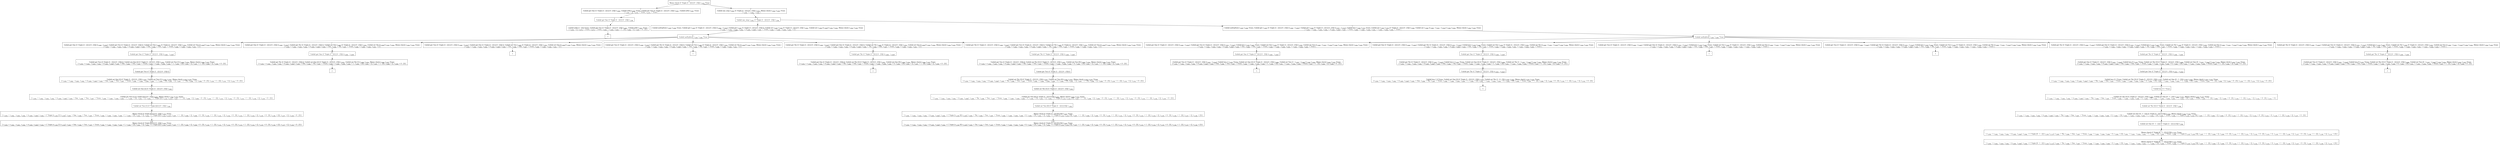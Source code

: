 digraph {
    graph [rankdir=TB
          ,bgcolor=transparent];
    node [shape=box
         ,fillcolor=white
         ,style=filled];
    0 [label=<O <BR/> Memo check (C Triple [1 : [2] [] 0 : [3]]) v<SUB>1050</SUB> Trueo>];
    1 [label=<C <BR/> Unfold get One (C Triple [1 : [2] [] 0 : [3]]) v<SUB>1080</SUB>, Unfold isNil v<SUB>1080</SUB> Trueo, Unfold get Two (C Triple [1 : [2] [] 0 : [3]]) v<SUB>1081</SUB>, Unfold isNil v<SUB>1081</SUB> Trueo <BR/>  [ v<SUB>1050</SUB> &rarr; [], v<SUB>1078</SUB> &rarr; Trueo, v<SUB>1079</SUB> &rarr; Trueo ] >];
    2 [label=<C <BR/> Unfold one_step v<SUB>1082</SUB> (C Triple [1 : [2] [] 0 : [3]]) v<SUB>1084</SUB>, Memo check v<SUB>1084</SUB> v<SUB>1083</SUB> Trueo <BR/>  [ v<SUB>1050</SUB> &rarr; v<SUB>1082</SUB> : v<SUB>1083</SUB> ] >];
    3 [label=<O <BR/> Unfold get One (C Triple [1 : [2] [] 0 : [3]]) v<SUB>1080</SUB>>];
    4 [label=<C <BR/> Unfold isNil (1 : [2]) Trueo, Unfold get Two (C Triple [1 : [2] [] 0 : [3]]) v<SUB>1081</SUB>, Unfold isNil v<SUB>1081</SUB> Trueo <BR/>  [ v<SUB>1050</SUB> &rarr; [], v<SUB>1078</SUB> &rarr; Trueo, v<SUB>1079</SUB> &rarr; Trueo, v<SUB>1080</SUB> &rarr; v<SUB>1085</SUB>, v<SUB>1085</SUB> &rarr; 1 : [2], v<SUB>1086</SUB> &rarr; [], v<SUB>1087</SUB> &rarr; 0 : [3] ] >];
    5 [label=<_|_>];
    6 [label=<O <BR/> Unfold one_step v<SUB>1082</SUB> (C Triple [1 : [2] [] 0 : [3]]) v<SUB>1084</SUB>>];
    7 [label=<C <BR/> Unfold notEqStick v<SUB>1085</SUB> v<SUB>1086</SUB> Trueo, Unfold get v<SUB>1085</SUB> (C Triple [1 : [2] [] 0 : [3]]) (v<SUB>1089</SUB> : v<SUB>1090</SUB>), Unfold get v<SUB>1086</SUB> (C Triple [1 : [2] [] 0 : [3]]) [], Unfold set v<SUB>1085</SUB> v<SUB>1090</SUB> (C Triple [1 : [2] [] 0 : [3]]) v<SUB>1092</SUB>, Unfold set v<SUB>1086</SUB> [v<SUB>1089</SUB>] v<SUB>1092</SUB> v<SUB>1084</SUB>, Memo check v<SUB>1084</SUB> v<SUB>1083</SUB> Trueo <BR/>  [ v<SUB>1050</SUB> &rarr; v<SUB>1082</SUB> : v<SUB>1083</SUB>, v<SUB>1082</SUB> &rarr; (v<SUB>1085</SUB>, v<SUB>1086</SUB>), v<SUB>1087</SUB> &rarr; Trueo, v<SUB>1088</SUB> &rarr; v<SUB>1089</SUB> : v<SUB>1090</SUB>, v<SUB>1091</SUB> &rarr; [] ] >];
    8 [label=<C <BR/> Unfold notEqStick v<SUB>1085</SUB> v<SUB>1086</SUB> Trueo, Unfold get v<SUB>1085</SUB> (C Triple [1 : [2] [] 0 : [3]]) (v<SUB>1089</SUB> : v<SUB>1090</SUB>), Unfold get v<SUB>1086</SUB> (C Triple [1 : [2] [] 0 : [3]]) (v<SUB>1093</SUB> : v<SUB>1094</SUB>), Unfold less v<SUB>1089</SUB> v<SUB>1093</SUB> Trueo, Unfold set v<SUB>1085</SUB> v<SUB>1090</SUB> (C Triple [1 : [2] [] 0 : [3]]) v<SUB>1096</SUB>, Unfold set v<SUB>1086</SUB> (v<SUB>1089</SUB> : v<SUB>1093</SUB> : v<SUB>1094</SUB>) v<SUB>1096</SUB> v<SUB>1084</SUB>, Memo check v<SUB>1084</SUB> v<SUB>1083</SUB> Trueo <BR/>  [ v<SUB>1050</SUB> &rarr; v<SUB>1082</SUB> : v<SUB>1083</SUB>, v<SUB>1082</SUB> &rarr; (v<SUB>1085</SUB>, v<SUB>1086</SUB>), v<SUB>1087</SUB> &rarr; Trueo, v<SUB>1088</SUB> &rarr; v<SUB>1089</SUB> : v<SUB>1090</SUB>, v<SUB>1091</SUB> &rarr; v<SUB>1093</SUB> : v<SUB>1094</SUB>, v<SUB>1095</SUB> &rarr; Trueo ] >];
    9 [label=<O <BR/> Unfold notEqStick v<SUB>1085</SUB> v<SUB>1086</SUB> Trueo>];
    10 [label=<C <BR/> Unfold get One (C Triple [1 : [2] [] 0 : [3]]) (v<SUB>1089</SUB> : v<SUB>1090</SUB>), Unfold get Two (C Triple [1 : [2] [] 0 : [3]]) [], Unfold set One v<SUB>1090</SUB> (C Triple [1 : [2] [] 0 : [3]]) v<SUB>1092</SUB>, Unfold set Two [v<SUB>1089</SUB>] v<SUB>1092</SUB> v<SUB>1084</SUB>, Memo check v<SUB>1084</SUB> v<SUB>1083</SUB> Trueo <BR/>  [ v<SUB>1050</SUB> &rarr; v<SUB>1082</SUB> : v<SUB>1083</SUB>, v<SUB>1082</SUB> &rarr; (v<SUB>1085</SUB>, v<SUB>1086</SUB>), v<SUB>1085</SUB> &rarr; One, v<SUB>1086</SUB> &rarr; Two, v<SUB>1087</SUB> &rarr; Trueo, v<SUB>1088</SUB> &rarr; v<SUB>1089</SUB> : v<SUB>1090</SUB>, v<SUB>1091</SUB> &rarr; [] ] >];
    11 [label=<C <BR/> Unfold get One (C Triple [1 : [2] [] 0 : [3]]) (v<SUB>1089</SUB> : v<SUB>1090</SUB>), Unfold get Thr (C Triple [1 : [2] [] 0 : [3]]) [], Unfold set One v<SUB>1090</SUB> (C Triple [1 : [2] [] 0 : [3]]) v<SUB>1092</SUB>, Unfold set Thr [v<SUB>1089</SUB>] v<SUB>1092</SUB> v<SUB>1084</SUB>, Memo check v<SUB>1084</SUB> v<SUB>1083</SUB> Trueo <BR/>  [ v<SUB>1050</SUB> &rarr; v<SUB>1082</SUB> : v<SUB>1083</SUB>, v<SUB>1082</SUB> &rarr; (v<SUB>1085</SUB>, v<SUB>1086</SUB>), v<SUB>1085</SUB> &rarr; One, v<SUB>1086</SUB> &rarr; Thr, v<SUB>1087</SUB> &rarr; Trueo, v<SUB>1088</SUB> &rarr; v<SUB>1089</SUB> : v<SUB>1090</SUB>, v<SUB>1091</SUB> &rarr; [] ] >];
    12 [label=<C <BR/> Unfold get Two (C Triple [1 : [2] [] 0 : [3]]) (v<SUB>1089</SUB> : v<SUB>1090</SUB>), Unfold get One (C Triple [1 : [2] [] 0 : [3]]) [], Unfold set Two v<SUB>1090</SUB> (C Triple [1 : [2] [] 0 : [3]]) v<SUB>1092</SUB>, Unfold set One [v<SUB>1089</SUB>] v<SUB>1092</SUB> v<SUB>1084</SUB>, Memo check v<SUB>1084</SUB> v<SUB>1083</SUB> Trueo <BR/>  [ v<SUB>1050</SUB> &rarr; v<SUB>1082</SUB> : v<SUB>1083</SUB>, v<SUB>1082</SUB> &rarr; (v<SUB>1085</SUB>, v<SUB>1086</SUB>), v<SUB>1085</SUB> &rarr; Two, v<SUB>1086</SUB> &rarr; One, v<SUB>1087</SUB> &rarr; Trueo, v<SUB>1088</SUB> &rarr; v<SUB>1089</SUB> : v<SUB>1090</SUB>, v<SUB>1091</SUB> &rarr; [] ] >];
    13 [label=<C <BR/> Unfold get Two (C Triple [1 : [2] [] 0 : [3]]) (v<SUB>1089</SUB> : v<SUB>1090</SUB>), Unfold get Thr (C Triple [1 : [2] [] 0 : [3]]) [], Unfold set Two v<SUB>1090</SUB> (C Triple [1 : [2] [] 0 : [3]]) v<SUB>1092</SUB>, Unfold set Thr [v<SUB>1089</SUB>] v<SUB>1092</SUB> v<SUB>1084</SUB>, Memo check v<SUB>1084</SUB> v<SUB>1083</SUB> Trueo <BR/>  [ v<SUB>1050</SUB> &rarr; v<SUB>1082</SUB> : v<SUB>1083</SUB>, v<SUB>1082</SUB> &rarr; (v<SUB>1085</SUB>, v<SUB>1086</SUB>), v<SUB>1085</SUB> &rarr; Two, v<SUB>1086</SUB> &rarr; Thr, v<SUB>1087</SUB> &rarr; Trueo, v<SUB>1088</SUB> &rarr; v<SUB>1089</SUB> : v<SUB>1090</SUB>, v<SUB>1091</SUB> &rarr; [] ] >];
    14 [label=<C <BR/> Unfold get Thr (C Triple [1 : [2] [] 0 : [3]]) (v<SUB>1089</SUB> : v<SUB>1090</SUB>), Unfold get One (C Triple [1 : [2] [] 0 : [3]]) [], Unfold set Thr v<SUB>1090</SUB> (C Triple [1 : [2] [] 0 : [3]]) v<SUB>1092</SUB>, Unfold set One [v<SUB>1089</SUB>] v<SUB>1092</SUB> v<SUB>1084</SUB>, Memo check v<SUB>1084</SUB> v<SUB>1083</SUB> Trueo <BR/>  [ v<SUB>1050</SUB> &rarr; v<SUB>1082</SUB> : v<SUB>1083</SUB>, v<SUB>1082</SUB> &rarr; (v<SUB>1085</SUB>, v<SUB>1086</SUB>), v<SUB>1085</SUB> &rarr; Thr, v<SUB>1086</SUB> &rarr; One, v<SUB>1087</SUB> &rarr; Trueo, v<SUB>1088</SUB> &rarr; v<SUB>1089</SUB> : v<SUB>1090</SUB>, v<SUB>1091</SUB> &rarr; [] ] >];
    15 [label=<C <BR/> Unfold get Thr (C Triple [1 : [2] [] 0 : [3]]) (v<SUB>1089</SUB> : v<SUB>1090</SUB>), Unfold get Two (C Triple [1 : [2] [] 0 : [3]]) [], Unfold set Thr v<SUB>1090</SUB> (C Triple [1 : [2] [] 0 : [3]]) v<SUB>1092</SUB>, Unfold set Two [v<SUB>1089</SUB>] v<SUB>1092</SUB> v<SUB>1084</SUB>, Memo check v<SUB>1084</SUB> v<SUB>1083</SUB> Trueo <BR/>  [ v<SUB>1050</SUB> &rarr; v<SUB>1082</SUB> : v<SUB>1083</SUB>, v<SUB>1082</SUB> &rarr; (v<SUB>1085</SUB>, v<SUB>1086</SUB>), v<SUB>1085</SUB> &rarr; Thr, v<SUB>1086</SUB> &rarr; Two, v<SUB>1087</SUB> &rarr; Trueo, v<SUB>1088</SUB> &rarr; v<SUB>1089</SUB> : v<SUB>1090</SUB>, v<SUB>1091</SUB> &rarr; [] ] >];
    16 [label=<O <BR/> Unfold get One (C Triple [1 : [2] [] 0 : [3]]) (v<SUB>1089</SUB> : v<SUB>1090</SUB>)>];
    17 [label=<C <BR/> Unfold get Two (C Triple [1 : [2] [] 0 : [3]]) [], Unfold set One [2] (C Triple [1 : [2] [] 0 : [3]]) v<SUB>1092</SUB>, Unfold set Two [1] v<SUB>1092</SUB> v<SUB>1084</SUB>, Memo check v<SUB>1084</SUB> v<SUB>1083</SUB> Trueo <BR/>  [ v<SUB>1050</SUB> &rarr; v<SUB>1082</SUB> : v<SUB>1083</SUB>, v<SUB>1082</SUB> &rarr; (v<SUB>1085</SUB>, v<SUB>1086</SUB>), v<SUB>1085</SUB> &rarr; One, v<SUB>1086</SUB> &rarr; Two, v<SUB>1087</SUB> &rarr; Trueo, v<SUB>1088</SUB> &rarr; v<SUB>1089</SUB> : v<SUB>1090</SUB>, v<SUB>1089</SUB> &rarr; 1, v<SUB>1090</SUB> &rarr; [2], v<SUB>1091</SUB> &rarr; [], v<SUB>1097</SUB> &rarr; 1 : [2], v<SUB>1098</SUB> &rarr; [], v<SUB>1099</SUB> &rarr; 0 : [3] ] >];
    18 [label=<O <BR/> Unfold get Two (C Triple [1 : [2] [] 0 : [3]]) []>];
    19 [label=<C <BR/> Unfold set One [2] (C Triple [1 : [2] [] 0 : [3]]) v<SUB>1092</SUB>, Unfold set Two [1] v<SUB>1092</SUB> v<SUB>1084</SUB>, Memo check v<SUB>1084</SUB> v<SUB>1083</SUB> Trueo <BR/>  [ v<SUB>1050</SUB> &rarr; v<SUB>1082</SUB> : v<SUB>1083</SUB>, v<SUB>1082</SUB> &rarr; (v<SUB>1085</SUB>, v<SUB>1086</SUB>), v<SUB>1085</SUB> &rarr; One, v<SUB>1086</SUB> &rarr; Two, v<SUB>1087</SUB> &rarr; Trueo, v<SUB>1088</SUB> &rarr; v<SUB>1089</SUB> : v<SUB>1090</SUB>, v<SUB>1089</SUB> &rarr; 1, v<SUB>1090</SUB> &rarr; [2], v<SUB>1091</SUB> &rarr; [], v<SUB>1097</SUB> &rarr; 1 : [2], v<SUB>1098</SUB> &rarr; [], v<SUB>1099</SUB> &rarr; 0 : [3], v<SUB>1100</SUB> &rarr; 1 : [2], v<SUB>1101</SUB> &rarr; [], v<SUB>1102</SUB> &rarr; 0 : [3] ] >];
    20 [label=<O <BR/> Unfold set One [2] (C Triple [1 : [2] [] 0 : [3]]) v<SUB>1092</SUB>>];
    21 [label=<C <BR/> Unfold set Two [1] (C Triple [[2] [] 0 : [3]]) v<SUB>1084</SUB>, Memo check v<SUB>1084</SUB> v<SUB>1083</SUB> Trueo <BR/>  [ v<SUB>1050</SUB> &rarr; v<SUB>1082</SUB> : v<SUB>1083</SUB>, v<SUB>1082</SUB> &rarr; (v<SUB>1085</SUB>, v<SUB>1086</SUB>), v<SUB>1085</SUB> &rarr; One, v<SUB>1086</SUB> &rarr; Two, v<SUB>1087</SUB> &rarr; Trueo, v<SUB>1088</SUB> &rarr; v<SUB>1089</SUB> : v<SUB>1090</SUB>, v<SUB>1089</SUB> &rarr; 1, v<SUB>1090</SUB> &rarr; [2], v<SUB>1091</SUB> &rarr; [], v<SUB>1092</SUB> &rarr; C Triple [[2] v<SUB>1104</SUB> v<SUB>1105</SUB>], v<SUB>1097</SUB> &rarr; 1 : [2], v<SUB>1098</SUB> &rarr; [], v<SUB>1099</SUB> &rarr; 0 : [3], v<SUB>1100</SUB> &rarr; 1 : [2], v<SUB>1101</SUB> &rarr; [], v<SUB>1102</SUB> &rarr; 0 : [3], v<SUB>1103</SUB> &rarr; 1 : [2], v<SUB>1104</SUB> &rarr; [], v<SUB>1105</SUB> &rarr; 0 : [3] ] >];
    22 [label=<O <BR/> Unfold set Two [1] (C Triple [[2] [] 0 : [3]]) v<SUB>1084</SUB>>];
    23 [label=<C <BR/> Memo check (C Triple [[2] [1] 0 : [3]]) v<SUB>1083</SUB> Trueo <BR/>  [ v<SUB>1050</SUB> &rarr; v<SUB>1082</SUB> : v<SUB>1083</SUB>, v<SUB>1082</SUB> &rarr; (v<SUB>1085</SUB>, v<SUB>1086</SUB>), v<SUB>1084</SUB> &rarr; C Triple [v<SUB>1106</SUB> [1] v<SUB>1108</SUB>], v<SUB>1085</SUB> &rarr; One, v<SUB>1086</SUB> &rarr; Two, v<SUB>1087</SUB> &rarr; Trueo, v<SUB>1088</SUB> &rarr; v<SUB>1089</SUB> : v<SUB>1090</SUB>, v<SUB>1089</SUB> &rarr; 1, v<SUB>1090</SUB> &rarr; [2], v<SUB>1091</SUB> &rarr; [], v<SUB>1092</SUB> &rarr; C Triple [[2] v<SUB>1104</SUB> v<SUB>1105</SUB>], v<SUB>1097</SUB> &rarr; 1 : [2], v<SUB>1098</SUB> &rarr; [], v<SUB>1099</SUB> &rarr; 0 : [3], v<SUB>1100</SUB> &rarr; 1 : [2], v<SUB>1101</SUB> &rarr; [], v<SUB>1102</SUB> &rarr; 0 : [3], v<SUB>1103</SUB> &rarr; 1 : [2], v<SUB>1104</SUB> &rarr; [], v<SUB>1105</SUB> &rarr; 0 : [3], v<SUB>1106</SUB> &rarr; [2], v<SUB>1107</SUB> &rarr; [], v<SUB>1108</SUB> &rarr; 0 : [3] ] >];
    24 [label=<Leaf <BR/> Memo check (C Triple [[2] [1] 0 : [3]]) v<SUB>1083</SUB> Trueo <BR/>  [ v<SUB>1050</SUB> &rarr; v<SUB>1082</SUB> : v<SUB>1083</SUB>, v<SUB>1082</SUB> &rarr; (v<SUB>1085</SUB>, v<SUB>1086</SUB>), v<SUB>1084</SUB> &rarr; C Triple [v<SUB>1106</SUB> [1] v<SUB>1108</SUB>], v<SUB>1085</SUB> &rarr; One, v<SUB>1086</SUB> &rarr; Two, v<SUB>1087</SUB> &rarr; Trueo, v<SUB>1088</SUB> &rarr; v<SUB>1089</SUB> : v<SUB>1090</SUB>, v<SUB>1089</SUB> &rarr; 1, v<SUB>1090</SUB> &rarr; [2], v<SUB>1091</SUB> &rarr; [], v<SUB>1092</SUB> &rarr; C Triple [[2] v<SUB>1104</SUB> v<SUB>1105</SUB>], v<SUB>1097</SUB> &rarr; 1 : [2], v<SUB>1098</SUB> &rarr; [], v<SUB>1099</SUB> &rarr; 0 : [3], v<SUB>1100</SUB> &rarr; 1 : [2], v<SUB>1101</SUB> &rarr; [], v<SUB>1102</SUB> &rarr; 0 : [3], v<SUB>1103</SUB> &rarr; 1 : [2], v<SUB>1104</SUB> &rarr; [], v<SUB>1105</SUB> &rarr; 0 : [3], v<SUB>1106</SUB> &rarr; [2], v<SUB>1107</SUB> &rarr; [], v<SUB>1108</SUB> &rarr; 0 : [3] ] >];
    25 [label=<O <BR/> Unfold get One (C Triple [1 : [2] [] 0 : [3]]) (v<SUB>1089</SUB> : v<SUB>1090</SUB>)>];
    26 [label=<C <BR/> Unfold get Thr (C Triple [1 : [2] [] 0 : [3]]) [], Unfold set One [2] (C Triple [1 : [2] [] 0 : [3]]) v<SUB>1092</SUB>, Unfold set Thr [1] v<SUB>1092</SUB> v<SUB>1084</SUB>, Memo check v<SUB>1084</SUB> v<SUB>1083</SUB> Trueo <BR/>  [ v<SUB>1050</SUB> &rarr; v<SUB>1082</SUB> : v<SUB>1083</SUB>, v<SUB>1082</SUB> &rarr; (v<SUB>1085</SUB>, v<SUB>1086</SUB>), v<SUB>1085</SUB> &rarr; One, v<SUB>1086</SUB> &rarr; Thr, v<SUB>1087</SUB> &rarr; Trueo, v<SUB>1088</SUB> &rarr; v<SUB>1089</SUB> : v<SUB>1090</SUB>, v<SUB>1089</SUB> &rarr; 1, v<SUB>1090</SUB> &rarr; [2], v<SUB>1091</SUB> &rarr; [], v<SUB>1097</SUB> &rarr; 1 : [2], v<SUB>1098</SUB> &rarr; [], v<SUB>1099</SUB> &rarr; 0 : [3] ] >];
    27 [label=<_|_>];
    28 [label=<_|_>];
    29 [label=<_|_>];
    30 [label=<O <BR/> Unfold get Thr (C Triple [1 : [2] [] 0 : [3]]) (v<SUB>1089</SUB> : v<SUB>1090</SUB>)>];
    31 [label=<C <BR/> Unfold get One (C Triple [1 : [2] [] 0 : [3]]) [], Unfold set Thr [3] (C Triple [1 : [2] [] 0 : [3]]) v<SUB>1092</SUB>, Unfold set One [0] v<SUB>1092</SUB> v<SUB>1084</SUB>, Memo check v<SUB>1084</SUB> v<SUB>1083</SUB> Trueo <BR/>  [ v<SUB>1050</SUB> &rarr; v<SUB>1082</SUB> : v<SUB>1083</SUB>, v<SUB>1082</SUB> &rarr; (v<SUB>1085</SUB>, v<SUB>1086</SUB>), v<SUB>1085</SUB> &rarr; Thr, v<SUB>1086</SUB> &rarr; One, v<SUB>1087</SUB> &rarr; Trueo, v<SUB>1088</SUB> &rarr; v<SUB>1089</SUB> : v<SUB>1090</SUB>, v<SUB>1089</SUB> &rarr; 0, v<SUB>1090</SUB> &rarr; [3], v<SUB>1091</SUB> &rarr; [], v<SUB>1097</SUB> &rarr; 1 : [2], v<SUB>1098</SUB> &rarr; [], v<SUB>1099</SUB> &rarr; 0 : [3] ] >];
    32 [label=<_|_>];
    33 [label=<O <BR/> Unfold get Thr (C Triple [1 : [2] [] 0 : [3]]) (v<SUB>1089</SUB> : v<SUB>1090</SUB>)>];
    34 [label=<C <BR/> Unfold get Two (C Triple [1 : [2] [] 0 : [3]]) [], Unfold set Thr [3] (C Triple [1 : [2] [] 0 : [3]]) v<SUB>1092</SUB>, Unfold set Two [0] v<SUB>1092</SUB> v<SUB>1084</SUB>, Memo check v<SUB>1084</SUB> v<SUB>1083</SUB> Trueo <BR/>  [ v<SUB>1050</SUB> &rarr; v<SUB>1082</SUB> : v<SUB>1083</SUB>, v<SUB>1082</SUB> &rarr; (v<SUB>1085</SUB>, v<SUB>1086</SUB>), v<SUB>1085</SUB> &rarr; Thr, v<SUB>1086</SUB> &rarr; Two, v<SUB>1087</SUB> &rarr; Trueo, v<SUB>1088</SUB> &rarr; v<SUB>1089</SUB> : v<SUB>1090</SUB>, v<SUB>1089</SUB> &rarr; 0, v<SUB>1090</SUB> &rarr; [3], v<SUB>1091</SUB> &rarr; [], v<SUB>1097</SUB> &rarr; 1 : [2], v<SUB>1098</SUB> &rarr; [], v<SUB>1099</SUB> &rarr; 0 : [3] ] >];
    35 [label=<O <BR/> Unfold get Two (C Triple [1 : [2] [] 0 : [3]]) []>];
    36 [label=<C <BR/> Unfold set Thr [3] (C Triple [1 : [2] [] 0 : [3]]) v<SUB>1092</SUB>, Unfold set Two [0] v<SUB>1092</SUB> v<SUB>1084</SUB>, Memo check v<SUB>1084</SUB> v<SUB>1083</SUB> Trueo <BR/>  [ v<SUB>1050</SUB> &rarr; v<SUB>1082</SUB> : v<SUB>1083</SUB>, v<SUB>1082</SUB> &rarr; (v<SUB>1085</SUB>, v<SUB>1086</SUB>), v<SUB>1085</SUB> &rarr; Thr, v<SUB>1086</SUB> &rarr; Two, v<SUB>1087</SUB> &rarr; Trueo, v<SUB>1088</SUB> &rarr; v<SUB>1089</SUB> : v<SUB>1090</SUB>, v<SUB>1089</SUB> &rarr; 0, v<SUB>1090</SUB> &rarr; [3], v<SUB>1091</SUB> &rarr; [], v<SUB>1097</SUB> &rarr; 1 : [2], v<SUB>1098</SUB> &rarr; [], v<SUB>1099</SUB> &rarr; 0 : [3], v<SUB>1100</SUB> &rarr; 1 : [2], v<SUB>1101</SUB> &rarr; [], v<SUB>1102</SUB> &rarr; 0 : [3] ] >];
    37 [label=<O <BR/> Unfold set Thr [3] (C Triple [1 : [2] [] 0 : [3]]) v<SUB>1092</SUB>>];
    38 [label=<C <BR/> Unfold set Two [0] (C Triple [1 : [2] [] [3]]) v<SUB>1084</SUB>, Memo check v<SUB>1084</SUB> v<SUB>1083</SUB> Trueo <BR/>  [ v<SUB>1050</SUB> &rarr; v<SUB>1082</SUB> : v<SUB>1083</SUB>, v<SUB>1082</SUB> &rarr; (v<SUB>1085</SUB>, v<SUB>1086</SUB>), v<SUB>1085</SUB> &rarr; Thr, v<SUB>1086</SUB> &rarr; Two, v<SUB>1087</SUB> &rarr; Trueo, v<SUB>1088</SUB> &rarr; v<SUB>1089</SUB> : v<SUB>1090</SUB>, v<SUB>1089</SUB> &rarr; 0, v<SUB>1090</SUB> &rarr; [3], v<SUB>1091</SUB> &rarr; [], v<SUB>1092</SUB> &rarr; C Triple [v<SUB>1103</SUB> v<SUB>1104</SUB> [3]], v<SUB>1097</SUB> &rarr; 1 : [2], v<SUB>1098</SUB> &rarr; [], v<SUB>1099</SUB> &rarr; 0 : [3], v<SUB>1100</SUB> &rarr; 1 : [2], v<SUB>1101</SUB> &rarr; [], v<SUB>1102</SUB> &rarr; 0 : [3], v<SUB>1103</SUB> &rarr; 1 : [2], v<SUB>1104</SUB> &rarr; [], v<SUB>1105</SUB> &rarr; 0 : [3] ] >];
    39 [label=<O <BR/> Unfold set Two [0] (C Triple [1 : [2] [] [3]]) v<SUB>1084</SUB>>];
    40 [label=<C <BR/> Memo check (C Triple [1 : [2] [0] [3]]) v<SUB>1083</SUB> Trueo <BR/>  [ v<SUB>1050</SUB> &rarr; v<SUB>1082</SUB> : v<SUB>1083</SUB>, v<SUB>1082</SUB> &rarr; (v<SUB>1085</SUB>, v<SUB>1086</SUB>), v<SUB>1084</SUB> &rarr; C Triple [v<SUB>1106</SUB> [0] v<SUB>1108</SUB>], v<SUB>1085</SUB> &rarr; Thr, v<SUB>1086</SUB> &rarr; Two, v<SUB>1087</SUB> &rarr; Trueo, v<SUB>1088</SUB> &rarr; v<SUB>1089</SUB> : v<SUB>1090</SUB>, v<SUB>1089</SUB> &rarr; 0, v<SUB>1090</SUB> &rarr; [3], v<SUB>1091</SUB> &rarr; [], v<SUB>1092</SUB> &rarr; C Triple [v<SUB>1103</SUB> v<SUB>1104</SUB> [3]], v<SUB>1097</SUB> &rarr; 1 : [2], v<SUB>1098</SUB> &rarr; [], v<SUB>1099</SUB> &rarr; 0 : [3], v<SUB>1100</SUB> &rarr; 1 : [2], v<SUB>1101</SUB> &rarr; [], v<SUB>1102</SUB> &rarr; 0 : [3], v<SUB>1103</SUB> &rarr; 1 : [2], v<SUB>1104</SUB> &rarr; [], v<SUB>1105</SUB> &rarr; 0 : [3], v<SUB>1106</SUB> &rarr; 1 : [2], v<SUB>1107</SUB> &rarr; [], v<SUB>1108</SUB> &rarr; [3] ] >];
    41 [label=<Leaf <BR/> Memo check (C Triple [1 : [2] [0] [3]]) v<SUB>1083</SUB> Trueo <BR/>  [ v<SUB>1050</SUB> &rarr; v<SUB>1082</SUB> : v<SUB>1083</SUB>, v<SUB>1082</SUB> &rarr; (v<SUB>1085</SUB>, v<SUB>1086</SUB>), v<SUB>1084</SUB> &rarr; C Triple [v<SUB>1106</SUB> [0] v<SUB>1108</SUB>], v<SUB>1085</SUB> &rarr; Thr, v<SUB>1086</SUB> &rarr; Two, v<SUB>1087</SUB> &rarr; Trueo, v<SUB>1088</SUB> &rarr; v<SUB>1089</SUB> : v<SUB>1090</SUB>, v<SUB>1089</SUB> &rarr; 0, v<SUB>1090</SUB> &rarr; [3], v<SUB>1091</SUB> &rarr; [], v<SUB>1092</SUB> &rarr; C Triple [v<SUB>1103</SUB> v<SUB>1104</SUB> [3]], v<SUB>1097</SUB> &rarr; 1 : [2], v<SUB>1098</SUB> &rarr; [], v<SUB>1099</SUB> &rarr; 0 : [3], v<SUB>1100</SUB> &rarr; 1 : [2], v<SUB>1101</SUB> &rarr; [], v<SUB>1102</SUB> &rarr; 0 : [3], v<SUB>1103</SUB> &rarr; 1 : [2], v<SUB>1104</SUB> &rarr; [], v<SUB>1105</SUB> &rarr; 0 : [3], v<SUB>1106</SUB> &rarr; 1 : [2], v<SUB>1107</SUB> &rarr; [], v<SUB>1108</SUB> &rarr; [3] ] >];
    42 [label=<O <BR/> Unfold notEqStick v<SUB>1085</SUB> v<SUB>1086</SUB> Trueo>];
    43 [label=<C <BR/> Unfold get One (C Triple [1 : [2] [] 0 : [3]]) (v<SUB>1089</SUB> : v<SUB>1090</SUB>), Unfold get Two (C Triple [1 : [2] [] 0 : [3]]) (v<SUB>1093</SUB> : v<SUB>1094</SUB>), Unfold less v<SUB>1089</SUB> v<SUB>1093</SUB> Trueo, Unfold set One v<SUB>1090</SUB> (C Triple [1 : [2] [] 0 : [3]]) v<SUB>1096</SUB>, Unfold set Two (v<SUB>1089</SUB> : v<SUB>1093</SUB> : v<SUB>1094</SUB>) v<SUB>1096</SUB> v<SUB>1084</SUB>, Memo check v<SUB>1084</SUB> v<SUB>1083</SUB> Trueo <BR/>  [ v<SUB>1050</SUB> &rarr; v<SUB>1082</SUB> : v<SUB>1083</SUB>, v<SUB>1082</SUB> &rarr; (v<SUB>1085</SUB>, v<SUB>1086</SUB>), v<SUB>1085</SUB> &rarr; One, v<SUB>1086</SUB> &rarr; Two, v<SUB>1087</SUB> &rarr; Trueo, v<SUB>1088</SUB> &rarr; v<SUB>1089</SUB> : v<SUB>1090</SUB>, v<SUB>1091</SUB> &rarr; v<SUB>1093</SUB> : v<SUB>1094</SUB>, v<SUB>1095</SUB> &rarr; Trueo ] >];
    44 [label=<C <BR/> Unfold get One (C Triple [1 : [2] [] 0 : [3]]) (v<SUB>1089</SUB> : v<SUB>1090</SUB>), Unfold get Thr (C Triple [1 : [2] [] 0 : [3]]) (v<SUB>1093</SUB> : v<SUB>1094</SUB>), Unfold less v<SUB>1089</SUB> v<SUB>1093</SUB> Trueo, Unfold set One v<SUB>1090</SUB> (C Triple [1 : [2] [] 0 : [3]]) v<SUB>1096</SUB>, Unfold set Thr (v<SUB>1089</SUB> : v<SUB>1093</SUB> : v<SUB>1094</SUB>) v<SUB>1096</SUB> v<SUB>1084</SUB>, Memo check v<SUB>1084</SUB> v<SUB>1083</SUB> Trueo <BR/>  [ v<SUB>1050</SUB> &rarr; v<SUB>1082</SUB> : v<SUB>1083</SUB>, v<SUB>1082</SUB> &rarr; (v<SUB>1085</SUB>, v<SUB>1086</SUB>), v<SUB>1085</SUB> &rarr; One, v<SUB>1086</SUB> &rarr; Thr, v<SUB>1087</SUB> &rarr; Trueo, v<SUB>1088</SUB> &rarr; v<SUB>1089</SUB> : v<SUB>1090</SUB>, v<SUB>1091</SUB> &rarr; v<SUB>1093</SUB> : v<SUB>1094</SUB>, v<SUB>1095</SUB> &rarr; Trueo ] >];
    45 [label=<C <BR/> Unfold get Two (C Triple [1 : [2] [] 0 : [3]]) (v<SUB>1089</SUB> : v<SUB>1090</SUB>), Unfold get One (C Triple [1 : [2] [] 0 : [3]]) (v<SUB>1093</SUB> : v<SUB>1094</SUB>), Unfold less v<SUB>1089</SUB> v<SUB>1093</SUB> Trueo, Unfold set Two v<SUB>1090</SUB> (C Triple [1 : [2] [] 0 : [3]]) v<SUB>1096</SUB>, Unfold set One (v<SUB>1089</SUB> : v<SUB>1093</SUB> : v<SUB>1094</SUB>) v<SUB>1096</SUB> v<SUB>1084</SUB>, Memo check v<SUB>1084</SUB> v<SUB>1083</SUB> Trueo <BR/>  [ v<SUB>1050</SUB> &rarr; v<SUB>1082</SUB> : v<SUB>1083</SUB>, v<SUB>1082</SUB> &rarr; (v<SUB>1085</SUB>, v<SUB>1086</SUB>), v<SUB>1085</SUB> &rarr; Two, v<SUB>1086</SUB> &rarr; One, v<SUB>1087</SUB> &rarr; Trueo, v<SUB>1088</SUB> &rarr; v<SUB>1089</SUB> : v<SUB>1090</SUB>, v<SUB>1091</SUB> &rarr; v<SUB>1093</SUB> : v<SUB>1094</SUB>, v<SUB>1095</SUB> &rarr; Trueo ] >];
    46 [label=<C <BR/> Unfold get Two (C Triple [1 : [2] [] 0 : [3]]) (v<SUB>1089</SUB> : v<SUB>1090</SUB>), Unfold get Thr (C Triple [1 : [2] [] 0 : [3]]) (v<SUB>1093</SUB> : v<SUB>1094</SUB>), Unfold less v<SUB>1089</SUB> v<SUB>1093</SUB> Trueo, Unfold set Two v<SUB>1090</SUB> (C Triple [1 : [2] [] 0 : [3]]) v<SUB>1096</SUB>, Unfold set Thr (v<SUB>1089</SUB> : v<SUB>1093</SUB> : v<SUB>1094</SUB>) v<SUB>1096</SUB> v<SUB>1084</SUB>, Memo check v<SUB>1084</SUB> v<SUB>1083</SUB> Trueo <BR/>  [ v<SUB>1050</SUB> &rarr; v<SUB>1082</SUB> : v<SUB>1083</SUB>, v<SUB>1082</SUB> &rarr; (v<SUB>1085</SUB>, v<SUB>1086</SUB>), v<SUB>1085</SUB> &rarr; Two, v<SUB>1086</SUB> &rarr; Thr, v<SUB>1087</SUB> &rarr; Trueo, v<SUB>1088</SUB> &rarr; v<SUB>1089</SUB> : v<SUB>1090</SUB>, v<SUB>1091</SUB> &rarr; v<SUB>1093</SUB> : v<SUB>1094</SUB>, v<SUB>1095</SUB> &rarr; Trueo ] >];
    47 [label=<C <BR/> Unfold get Thr (C Triple [1 : [2] [] 0 : [3]]) (v<SUB>1089</SUB> : v<SUB>1090</SUB>), Unfold get One (C Triple [1 : [2] [] 0 : [3]]) (v<SUB>1093</SUB> : v<SUB>1094</SUB>), Unfold less v<SUB>1089</SUB> v<SUB>1093</SUB> Trueo, Unfold set Thr v<SUB>1090</SUB> (C Triple [1 : [2] [] 0 : [3]]) v<SUB>1096</SUB>, Unfold set One (v<SUB>1089</SUB> : v<SUB>1093</SUB> : v<SUB>1094</SUB>) v<SUB>1096</SUB> v<SUB>1084</SUB>, Memo check v<SUB>1084</SUB> v<SUB>1083</SUB> Trueo <BR/>  [ v<SUB>1050</SUB> &rarr; v<SUB>1082</SUB> : v<SUB>1083</SUB>, v<SUB>1082</SUB> &rarr; (v<SUB>1085</SUB>, v<SUB>1086</SUB>), v<SUB>1085</SUB> &rarr; Thr, v<SUB>1086</SUB> &rarr; One, v<SUB>1087</SUB> &rarr; Trueo, v<SUB>1088</SUB> &rarr; v<SUB>1089</SUB> : v<SUB>1090</SUB>, v<SUB>1091</SUB> &rarr; v<SUB>1093</SUB> : v<SUB>1094</SUB>, v<SUB>1095</SUB> &rarr; Trueo ] >];
    48 [label=<C <BR/> Unfold get Thr (C Triple [1 : [2] [] 0 : [3]]) (v<SUB>1089</SUB> : v<SUB>1090</SUB>), Unfold get Two (C Triple [1 : [2] [] 0 : [3]]) (v<SUB>1093</SUB> : v<SUB>1094</SUB>), Unfold less v<SUB>1089</SUB> v<SUB>1093</SUB> Trueo, Unfold set Thr v<SUB>1090</SUB> (C Triple [1 : [2] [] 0 : [3]]) v<SUB>1096</SUB>, Unfold set Two (v<SUB>1089</SUB> : v<SUB>1093</SUB> : v<SUB>1094</SUB>) v<SUB>1096</SUB> v<SUB>1084</SUB>, Memo check v<SUB>1084</SUB> v<SUB>1083</SUB> Trueo <BR/>  [ v<SUB>1050</SUB> &rarr; v<SUB>1082</SUB> : v<SUB>1083</SUB>, v<SUB>1082</SUB> &rarr; (v<SUB>1085</SUB>, v<SUB>1086</SUB>), v<SUB>1085</SUB> &rarr; Thr, v<SUB>1086</SUB> &rarr; Two, v<SUB>1087</SUB> &rarr; Trueo, v<SUB>1088</SUB> &rarr; v<SUB>1089</SUB> : v<SUB>1090</SUB>, v<SUB>1091</SUB> &rarr; v<SUB>1093</SUB> : v<SUB>1094</SUB>, v<SUB>1095</SUB> &rarr; Trueo ] >];
    49 [label=<O <BR/> Unfold get One (C Triple [1 : [2] [] 0 : [3]]) (v<SUB>1089</SUB> : v<SUB>1090</SUB>)>];
    50 [label=<C <BR/> Unfold get Two (C Triple [1 : [2] [] 0 : [3]]) (v<SUB>1093</SUB> : v<SUB>1094</SUB>), Unfold less 1 v<SUB>1093</SUB> Trueo, Unfold set One [2] (C Triple [1 : [2] [] 0 : [3]]) v<SUB>1096</SUB>, Unfold set Two (1 : v<SUB>1093</SUB> : v<SUB>1094</SUB>) v<SUB>1096</SUB> v<SUB>1084</SUB>, Memo check v<SUB>1084</SUB> v<SUB>1083</SUB> Trueo <BR/>  [ v<SUB>1050</SUB> &rarr; v<SUB>1082</SUB> : v<SUB>1083</SUB>, v<SUB>1082</SUB> &rarr; (v<SUB>1085</SUB>, v<SUB>1086</SUB>), v<SUB>1085</SUB> &rarr; One, v<SUB>1086</SUB> &rarr; Two, v<SUB>1087</SUB> &rarr; Trueo, v<SUB>1088</SUB> &rarr; v<SUB>1089</SUB> : v<SUB>1090</SUB>, v<SUB>1089</SUB> &rarr; 1, v<SUB>1090</SUB> &rarr; [2], v<SUB>1091</SUB> &rarr; v<SUB>1093</SUB> : v<SUB>1094</SUB>, v<SUB>1095</SUB> &rarr; Trueo, v<SUB>1097</SUB> &rarr; 1 : [2], v<SUB>1098</SUB> &rarr; [], v<SUB>1099</SUB> &rarr; 0 : [3] ] >];
    51 [label=<_|_>];
    52 [label=<O <BR/> Unfold get One (C Triple [1 : [2] [] 0 : [3]]) (v<SUB>1089</SUB> : v<SUB>1090</SUB>)>];
    53 [label=<C <BR/> Unfold get Thr (C Triple [1 : [2] [] 0 : [3]]) (v<SUB>1093</SUB> : v<SUB>1094</SUB>), Unfold less 1 v<SUB>1093</SUB> Trueo, Unfold set One [2] (C Triple [1 : [2] [] 0 : [3]]) v<SUB>1096</SUB>, Unfold set Thr (1 : v<SUB>1093</SUB> : v<SUB>1094</SUB>) v<SUB>1096</SUB> v<SUB>1084</SUB>, Memo check v<SUB>1084</SUB> v<SUB>1083</SUB> Trueo <BR/>  [ v<SUB>1050</SUB> &rarr; v<SUB>1082</SUB> : v<SUB>1083</SUB>, v<SUB>1082</SUB> &rarr; (v<SUB>1085</SUB>, v<SUB>1086</SUB>), v<SUB>1085</SUB> &rarr; One, v<SUB>1086</SUB> &rarr; Thr, v<SUB>1087</SUB> &rarr; Trueo, v<SUB>1088</SUB> &rarr; v<SUB>1089</SUB> : v<SUB>1090</SUB>, v<SUB>1089</SUB> &rarr; 1, v<SUB>1090</SUB> &rarr; [2], v<SUB>1091</SUB> &rarr; v<SUB>1093</SUB> : v<SUB>1094</SUB>, v<SUB>1095</SUB> &rarr; Trueo, v<SUB>1097</SUB> &rarr; 1 : [2], v<SUB>1098</SUB> &rarr; [], v<SUB>1099</SUB> &rarr; 0 : [3] ] >];
    54 [label=<O <BR/> Unfold get Thr (C Triple [1 : [2] [] 0 : [3]]) (v<SUB>1093</SUB> : v<SUB>1094</SUB>)>];
    55 [label=<C <BR/> Unfold less 1 0 Trueo, Unfold set One [2] (C Triple [1 : [2] [] 0 : [3]]) v<SUB>1096</SUB>, Unfold set Thr (1 : 0 : [3]) v<SUB>1096</SUB> v<SUB>1084</SUB>, Memo check v<SUB>1084</SUB> v<SUB>1083</SUB> Trueo <BR/>  [ v<SUB>1050</SUB> &rarr; v<SUB>1082</SUB> : v<SUB>1083</SUB>, v<SUB>1082</SUB> &rarr; (v<SUB>1085</SUB>, v<SUB>1086</SUB>), v<SUB>1085</SUB> &rarr; One, v<SUB>1086</SUB> &rarr; Thr, v<SUB>1087</SUB> &rarr; Trueo, v<SUB>1088</SUB> &rarr; v<SUB>1089</SUB> : v<SUB>1090</SUB>, v<SUB>1089</SUB> &rarr; 1, v<SUB>1090</SUB> &rarr; [2], v<SUB>1091</SUB> &rarr; v<SUB>1093</SUB> : v<SUB>1094</SUB>, v<SUB>1093</SUB> &rarr; 0, v<SUB>1094</SUB> &rarr; [3], v<SUB>1095</SUB> &rarr; Trueo, v<SUB>1097</SUB> &rarr; 1 : [2], v<SUB>1098</SUB> &rarr; [], v<SUB>1099</SUB> &rarr; 0 : [3], v<SUB>1100</SUB> &rarr; 1 : [2], v<SUB>1101</SUB> &rarr; [], v<SUB>1102</SUB> &rarr; 0 : [3] ] >];
    56 [label=<_|_>];
    57 [label=<_|_>];
    58 [label=<_|_>];
    59 [label=<O <BR/> Unfold get Thr (C Triple [1 : [2] [] 0 : [3]]) (v<SUB>1089</SUB> : v<SUB>1090</SUB>)>];
    60 [label=<C <BR/> Unfold get One (C Triple [1 : [2] [] 0 : [3]]) (v<SUB>1093</SUB> : v<SUB>1094</SUB>), Unfold less 0 v<SUB>1093</SUB> Trueo, Unfold set Thr [3] (C Triple [1 : [2] [] 0 : [3]]) v<SUB>1096</SUB>, Unfold set One (0 : v<SUB>1093</SUB> : v<SUB>1094</SUB>) v<SUB>1096</SUB> v<SUB>1084</SUB>, Memo check v<SUB>1084</SUB> v<SUB>1083</SUB> Trueo <BR/>  [ v<SUB>1050</SUB> &rarr; v<SUB>1082</SUB> : v<SUB>1083</SUB>, v<SUB>1082</SUB> &rarr; (v<SUB>1085</SUB>, v<SUB>1086</SUB>), v<SUB>1085</SUB> &rarr; Thr, v<SUB>1086</SUB> &rarr; One, v<SUB>1087</SUB> &rarr; Trueo, v<SUB>1088</SUB> &rarr; v<SUB>1089</SUB> : v<SUB>1090</SUB>, v<SUB>1089</SUB> &rarr; 0, v<SUB>1090</SUB> &rarr; [3], v<SUB>1091</SUB> &rarr; v<SUB>1093</SUB> : v<SUB>1094</SUB>, v<SUB>1095</SUB> &rarr; Trueo, v<SUB>1097</SUB> &rarr; 1 : [2], v<SUB>1098</SUB> &rarr; [], v<SUB>1099</SUB> &rarr; 0 : [3] ] >];
    61 [label=<O <BR/> Unfold get One (C Triple [1 : [2] [] 0 : [3]]) (v<SUB>1093</SUB> : v<SUB>1094</SUB>)>];
    62 [label=<C <BR/> Unfold less 0 1 Trueo, Unfold set Thr [3] (C Triple [1 : [2] [] 0 : [3]]) v<SUB>1096</SUB>, Unfold set One (0 : 1 : [2]) v<SUB>1096</SUB> v<SUB>1084</SUB>, Memo check v<SUB>1084</SUB> v<SUB>1083</SUB> Trueo <BR/>  [ v<SUB>1050</SUB> &rarr; v<SUB>1082</SUB> : v<SUB>1083</SUB>, v<SUB>1082</SUB> &rarr; (v<SUB>1085</SUB>, v<SUB>1086</SUB>), v<SUB>1085</SUB> &rarr; Thr, v<SUB>1086</SUB> &rarr; One, v<SUB>1087</SUB> &rarr; Trueo, v<SUB>1088</SUB> &rarr; v<SUB>1089</SUB> : v<SUB>1090</SUB>, v<SUB>1089</SUB> &rarr; 0, v<SUB>1090</SUB> &rarr; [3], v<SUB>1091</SUB> &rarr; v<SUB>1093</SUB> : v<SUB>1094</SUB>, v<SUB>1093</SUB> &rarr; 1, v<SUB>1094</SUB> &rarr; [2], v<SUB>1095</SUB> &rarr; Trueo, v<SUB>1097</SUB> &rarr; 1 : [2], v<SUB>1098</SUB> &rarr; [], v<SUB>1099</SUB> &rarr; 0 : [3], v<SUB>1100</SUB> &rarr; 1 : [2], v<SUB>1101</SUB> &rarr; [], v<SUB>1102</SUB> &rarr; 0 : [3] ] >];
    63 [label=<O <BR/> Unfold less 0 1 Trueo>];
    64 [label=<C <BR/> Unfold set Thr [3] (C Triple [1 : [2] [] 0 : [3]]) v<SUB>1096</SUB>, Unfold set One (0 : 1 : [2]) v<SUB>1096</SUB> v<SUB>1084</SUB>, Memo check v<SUB>1084</SUB> v<SUB>1083</SUB> Trueo <BR/>  [ v<SUB>1050</SUB> &rarr; v<SUB>1082</SUB> : v<SUB>1083</SUB>, v<SUB>1082</SUB> &rarr; (v<SUB>1085</SUB>, v<SUB>1086</SUB>), v<SUB>1085</SUB> &rarr; Thr, v<SUB>1086</SUB> &rarr; One, v<SUB>1087</SUB> &rarr; Trueo, v<SUB>1088</SUB> &rarr; v<SUB>1089</SUB> : v<SUB>1090</SUB>, v<SUB>1089</SUB> &rarr; 0, v<SUB>1090</SUB> &rarr; [3], v<SUB>1091</SUB> &rarr; v<SUB>1093</SUB> : v<SUB>1094</SUB>, v<SUB>1093</SUB> &rarr; 1, v<SUB>1094</SUB> &rarr; [2], v<SUB>1095</SUB> &rarr; Trueo, v<SUB>1097</SUB> &rarr; 1 : [2], v<SUB>1098</SUB> &rarr; [], v<SUB>1099</SUB> &rarr; 0 : [3], v<SUB>1100</SUB> &rarr; 1 : [2], v<SUB>1101</SUB> &rarr; [], v<SUB>1102</SUB> &rarr; 0 : [3], v<SUB>1103</SUB> &rarr; 0 ] >];
    65 [label=<O <BR/> Unfold set Thr [3] (C Triple [1 : [2] [] 0 : [3]]) v<SUB>1096</SUB>>];
    66 [label=<C <BR/> Unfold set One (0 : 1 : [2]) (C Triple [1 : [2] [] [3]]) v<SUB>1084</SUB>, Memo check v<SUB>1084</SUB> v<SUB>1083</SUB> Trueo <BR/>  [ v<SUB>1050</SUB> &rarr; v<SUB>1082</SUB> : v<SUB>1083</SUB>, v<SUB>1082</SUB> &rarr; (v<SUB>1085</SUB>, v<SUB>1086</SUB>), v<SUB>1085</SUB> &rarr; Thr, v<SUB>1086</SUB> &rarr; One, v<SUB>1087</SUB> &rarr; Trueo, v<SUB>1088</SUB> &rarr; v<SUB>1089</SUB> : v<SUB>1090</SUB>, v<SUB>1089</SUB> &rarr; 0, v<SUB>1090</SUB> &rarr; [3], v<SUB>1091</SUB> &rarr; v<SUB>1093</SUB> : v<SUB>1094</SUB>, v<SUB>1093</SUB> &rarr; 1, v<SUB>1094</SUB> &rarr; [2], v<SUB>1095</SUB> &rarr; Trueo, v<SUB>1096</SUB> &rarr; C Triple [v<SUB>1105</SUB> v<SUB>1106</SUB> [3]], v<SUB>1097</SUB> &rarr; 1 : [2], v<SUB>1098</SUB> &rarr; [], v<SUB>1099</SUB> &rarr; 0 : [3], v<SUB>1100</SUB> &rarr; 1 : [2], v<SUB>1101</SUB> &rarr; [], v<SUB>1102</SUB> &rarr; 0 : [3], v<SUB>1103</SUB> &rarr; 0, v<SUB>1105</SUB> &rarr; 1 : [2], v<SUB>1106</SUB> &rarr; [], v<SUB>1107</SUB> &rarr; 0 : [3] ] >];
    67 [label=<O <BR/> Unfold set One (0 : 1 : [2]) (C Triple [1 : [2] [] [3]]) v<SUB>1084</SUB>>];
    68 [label=<C <BR/> Memo check (C Triple [0 : 1 : [2] [] [3]]) v<SUB>1083</SUB> Trueo <BR/>  [ v<SUB>1050</SUB> &rarr; v<SUB>1082</SUB> : v<SUB>1083</SUB>, v<SUB>1082</SUB> &rarr; (v<SUB>1085</SUB>, v<SUB>1086</SUB>), v<SUB>1084</SUB> &rarr; C Triple [0 : 1 : [2] v<SUB>1109</SUB> v<SUB>1110</SUB>], v<SUB>1085</SUB> &rarr; Thr, v<SUB>1086</SUB> &rarr; One, v<SUB>1087</SUB> &rarr; Trueo, v<SUB>1088</SUB> &rarr; v<SUB>1089</SUB> : v<SUB>1090</SUB>, v<SUB>1089</SUB> &rarr; 0, v<SUB>1090</SUB> &rarr; [3], v<SUB>1091</SUB> &rarr; v<SUB>1093</SUB> : v<SUB>1094</SUB>, v<SUB>1093</SUB> &rarr; 1, v<SUB>1094</SUB> &rarr; [2], v<SUB>1095</SUB> &rarr; Trueo, v<SUB>1096</SUB> &rarr; C Triple [v<SUB>1105</SUB> v<SUB>1106</SUB> [3]], v<SUB>1097</SUB> &rarr; 1 : [2], v<SUB>1098</SUB> &rarr; [], v<SUB>1099</SUB> &rarr; 0 : [3], v<SUB>1100</SUB> &rarr; 1 : [2], v<SUB>1101</SUB> &rarr; [], v<SUB>1102</SUB> &rarr; 0 : [3], v<SUB>1103</SUB> &rarr; 0, v<SUB>1105</SUB> &rarr; 1 : [2], v<SUB>1106</SUB> &rarr; [], v<SUB>1107</SUB> &rarr; 0 : [3], v<SUB>1108</SUB> &rarr; 1 : [2], v<SUB>1109</SUB> &rarr; [], v<SUB>1110</SUB> &rarr; [3] ] >];
    69 [label=<Leaf <BR/> Memo check (C Triple [0 : 1 : [2] [] [3]]) v<SUB>1083</SUB> Trueo <BR/>  [ v<SUB>1050</SUB> &rarr; v<SUB>1082</SUB> : v<SUB>1083</SUB>, v<SUB>1082</SUB> &rarr; (v<SUB>1085</SUB>, v<SUB>1086</SUB>), v<SUB>1084</SUB> &rarr; C Triple [0 : 1 : [2] v<SUB>1109</SUB> v<SUB>1110</SUB>], v<SUB>1085</SUB> &rarr; Thr, v<SUB>1086</SUB> &rarr; One, v<SUB>1087</SUB> &rarr; Trueo, v<SUB>1088</SUB> &rarr; v<SUB>1089</SUB> : v<SUB>1090</SUB>, v<SUB>1089</SUB> &rarr; 0, v<SUB>1090</SUB> &rarr; [3], v<SUB>1091</SUB> &rarr; v<SUB>1093</SUB> : v<SUB>1094</SUB>, v<SUB>1093</SUB> &rarr; 1, v<SUB>1094</SUB> &rarr; [2], v<SUB>1095</SUB> &rarr; Trueo, v<SUB>1096</SUB> &rarr; C Triple [v<SUB>1105</SUB> v<SUB>1106</SUB> [3]], v<SUB>1097</SUB> &rarr; 1 : [2], v<SUB>1098</SUB> &rarr; [], v<SUB>1099</SUB> &rarr; 0 : [3], v<SUB>1100</SUB> &rarr; 1 : [2], v<SUB>1101</SUB> &rarr; [], v<SUB>1102</SUB> &rarr; 0 : [3], v<SUB>1103</SUB> &rarr; 0, v<SUB>1105</SUB> &rarr; 1 : [2], v<SUB>1106</SUB> &rarr; [], v<SUB>1107</SUB> &rarr; 0 : [3], v<SUB>1108</SUB> &rarr; 1 : [2], v<SUB>1109</SUB> &rarr; [], v<SUB>1110</SUB> &rarr; [3] ] >];
    70 [label=<O <BR/> Unfold get Thr (C Triple [1 : [2] [] 0 : [3]]) (v<SUB>1089</SUB> : v<SUB>1090</SUB>)>];
    71 [label=<C <BR/> Unfold get Two (C Triple [1 : [2] [] 0 : [3]]) (v<SUB>1093</SUB> : v<SUB>1094</SUB>), Unfold less 0 v<SUB>1093</SUB> Trueo, Unfold set Thr [3] (C Triple [1 : [2] [] 0 : [3]]) v<SUB>1096</SUB>, Unfold set Two (0 : v<SUB>1093</SUB> : v<SUB>1094</SUB>) v<SUB>1096</SUB> v<SUB>1084</SUB>, Memo check v<SUB>1084</SUB> v<SUB>1083</SUB> Trueo <BR/>  [ v<SUB>1050</SUB> &rarr; v<SUB>1082</SUB> : v<SUB>1083</SUB>, v<SUB>1082</SUB> &rarr; (v<SUB>1085</SUB>, v<SUB>1086</SUB>), v<SUB>1085</SUB> &rarr; Thr, v<SUB>1086</SUB> &rarr; Two, v<SUB>1087</SUB> &rarr; Trueo, v<SUB>1088</SUB> &rarr; v<SUB>1089</SUB> : v<SUB>1090</SUB>, v<SUB>1089</SUB> &rarr; 0, v<SUB>1090</SUB> &rarr; [3], v<SUB>1091</SUB> &rarr; v<SUB>1093</SUB> : v<SUB>1094</SUB>, v<SUB>1095</SUB> &rarr; Trueo, v<SUB>1097</SUB> &rarr; 1 : [2], v<SUB>1098</SUB> &rarr; [], v<SUB>1099</SUB> &rarr; 0 : [3] ] >];
    72 [label=<_|_>];
    0 -> 1 [label=""];
    0 -> 2 [label=""];
    1 -> 3 [label=""];
    2 -> 6 [label=""];
    3 -> 4 [label=""];
    4 -> 5 [label=""];
    6 -> 7 [label=""];
    6 -> 8 [label=""];
    7 -> 9 [label=""];
    8 -> 42 [label=""];
    9 -> 10 [label=""];
    9 -> 11 [label=""];
    9 -> 12 [label=""];
    9 -> 13 [label=""];
    9 -> 14 [label=""];
    9 -> 15 [label=""];
    10 -> 16 [label=""];
    11 -> 25 [label=""];
    12 -> 28 [label=""];
    13 -> 29 [label=""];
    14 -> 30 [label=""];
    15 -> 33 [label=""];
    16 -> 17 [label=""];
    17 -> 18 [label=""];
    18 -> 19 [label=""];
    19 -> 20 [label=""];
    20 -> 21 [label=""];
    21 -> 22 [label=""];
    22 -> 23 [label=""];
    23 -> 24 [label=""];
    25 -> 26 [label=""];
    26 -> 27 [label=""];
    30 -> 31 [label=""];
    31 -> 32 [label=""];
    33 -> 34 [label=""];
    34 -> 35 [label=""];
    35 -> 36 [label=""];
    36 -> 37 [label=""];
    37 -> 38 [label=""];
    38 -> 39 [label=""];
    39 -> 40 [label=""];
    40 -> 41 [label=""];
    42 -> 43 [label=""];
    42 -> 44 [label=""];
    42 -> 45 [label=""];
    42 -> 46 [label=""];
    42 -> 47 [label=""];
    42 -> 48 [label=""];
    43 -> 49 [label=""];
    44 -> 52 [label=""];
    45 -> 57 [label=""];
    46 -> 58 [label=""];
    47 -> 59 [label=""];
    48 -> 70 [label=""];
    49 -> 50 [label=""];
    50 -> 51 [label=""];
    52 -> 53 [label=""];
    53 -> 54 [label=""];
    54 -> 55 [label=""];
    55 -> 56 [label=""];
    59 -> 60 [label=""];
    60 -> 61 [label=""];
    61 -> 62 [label=""];
    62 -> 63 [label=""];
    63 -> 64 [label=""];
    64 -> 65 [label=""];
    65 -> 66 [label=""];
    66 -> 67 [label=""];
    67 -> 68 [label=""];
    68 -> 69 [label=""];
    70 -> 71 [label=""];
    71 -> 72 [label=""];
}